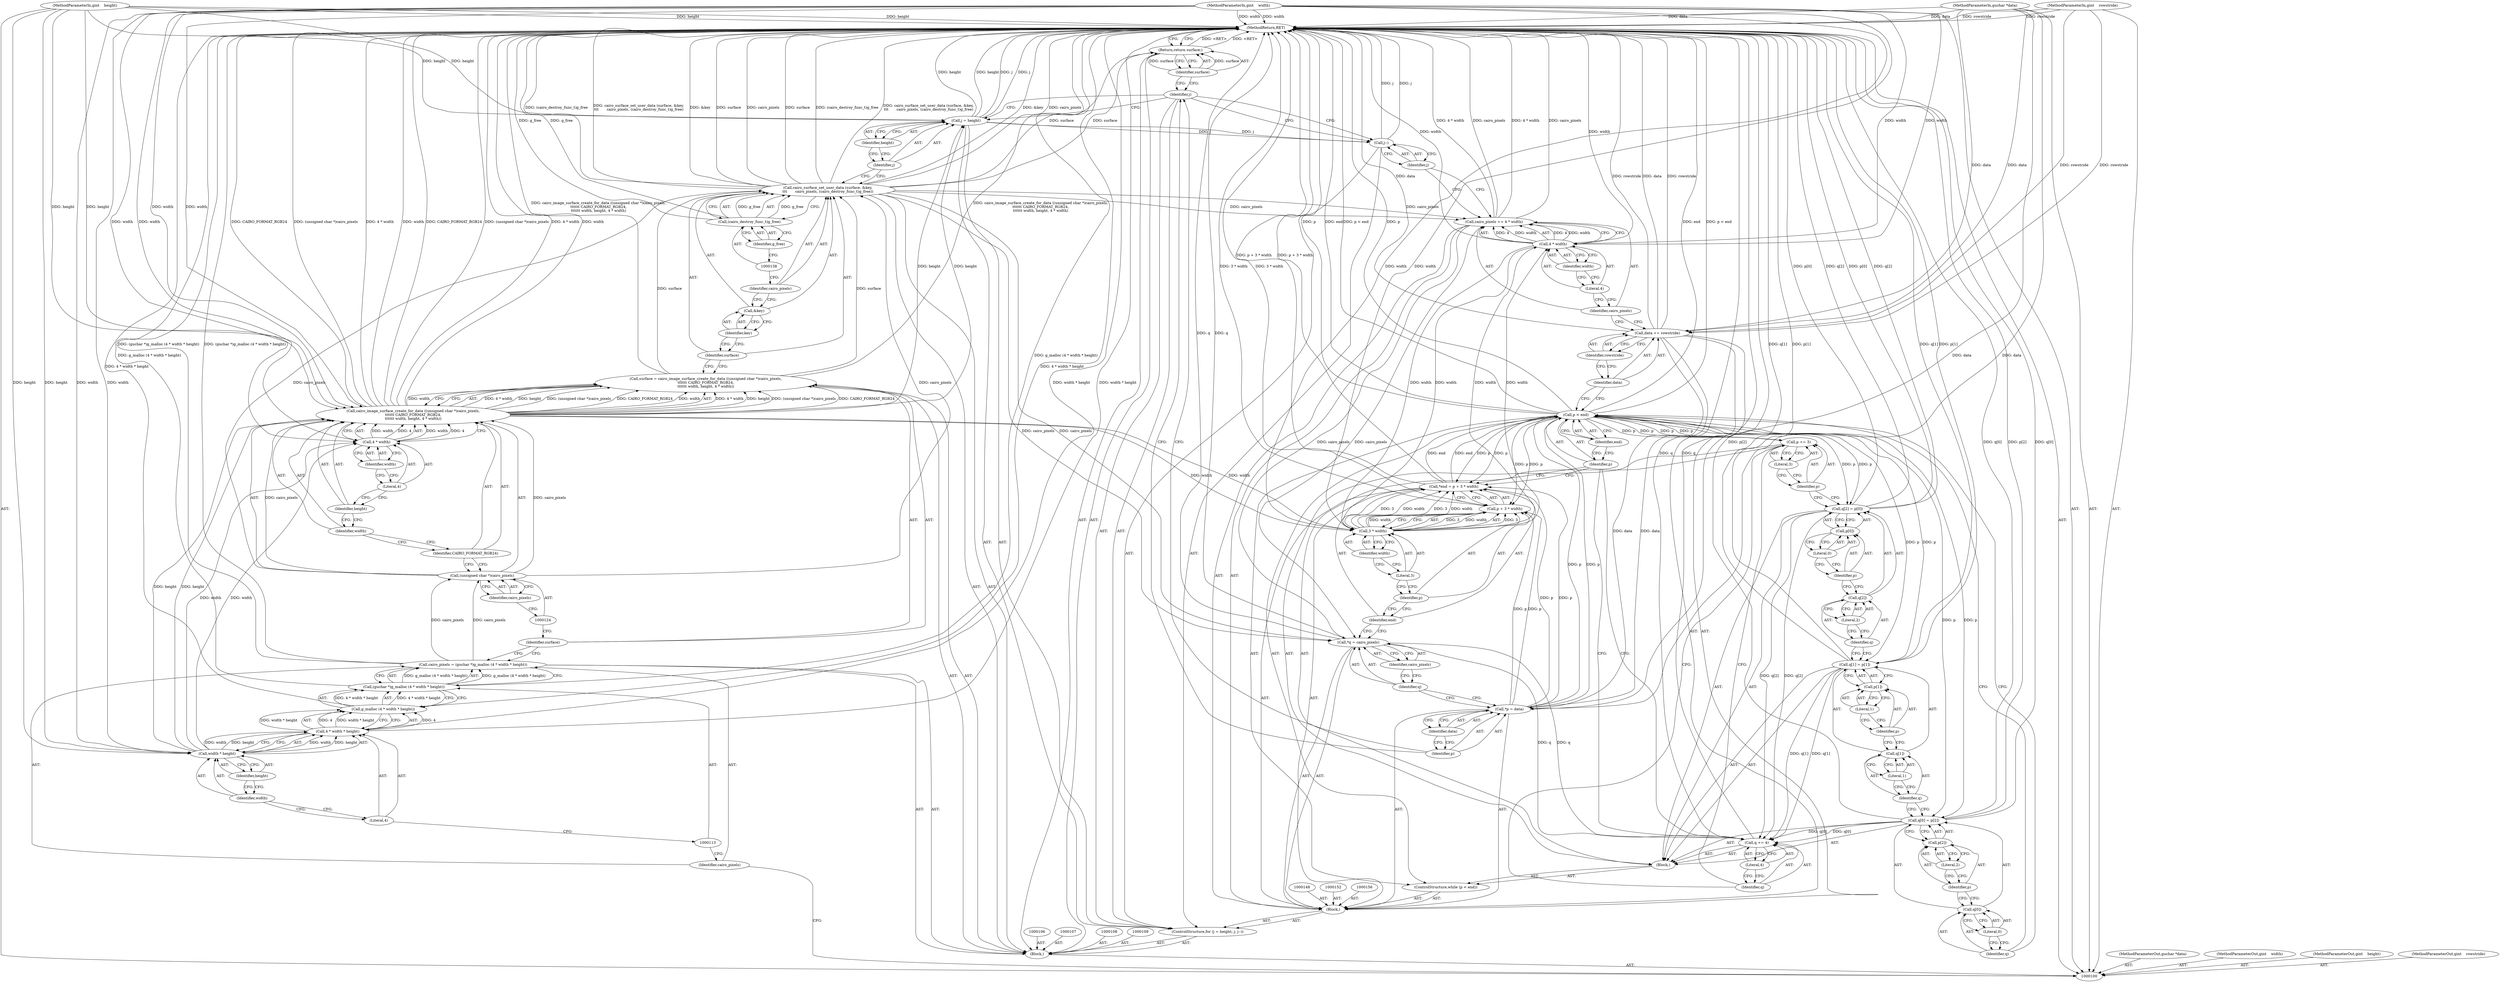 digraph "1_poppler_c839b706092583f6b12ed3cc634bf5af34b7a2bb" {
"1000206" [label="(MethodReturn,RET)"];
"1000101" [label="(MethodParameterIn,guchar *data)"];
"1000277" [label="(MethodParameterOut,guchar *data)"];
"1000112" [label="(Call,(guchar *)g_malloc (4 * width * height))"];
"1000110" [label="(Call,cairo_pixels = (guchar *)g_malloc (4 * width * height))"];
"1000111" [label="(Identifier,cairo_pixels)"];
"1000114" [label="(Call,g_malloc (4 * width * height))"];
"1000115" [label="(Call,4 * width * height)"];
"1000116" [label="(Literal,4)"];
"1000117" [label="(Call,width * height)"];
"1000118" [label="(Identifier,width)"];
"1000119" [label="(Identifier,height)"];
"1000122" [label="(Call,cairo_image_surface_create_for_data ((unsigned char *)cairo_pixels,\n\t\t\t\t\t\t CAIRO_FORMAT_RGB24,\n\t\t\t\t\t\t width, height, 4 * width))"];
"1000120" [label="(Call,surface = cairo_image_surface_create_for_data ((unsigned char *)cairo_pixels,\n\t\t\t\t\t\t CAIRO_FORMAT_RGB24,\n\t\t\t\t\t\t width, height, 4 * width))"];
"1000121" [label="(Identifier,surface)"];
"1000123" [label="(Call,(unsigned char *)cairo_pixels)"];
"1000125" [label="(Identifier,cairo_pixels)"];
"1000126" [label="(Identifier,CAIRO_FORMAT_RGB24)"];
"1000128" [label="(Identifier,height)"];
"1000129" [label="(Call,4 * width)"];
"1000130" [label="(Literal,4)"];
"1000131" [label="(Identifier,width)"];
"1000127" [label="(Identifier,width)"];
"1000132" [label="(Call,cairo_surface_set_user_data (surface, &key,\n\t\t\t       cairo_pixels, (cairo_destroy_func_t)g_free))"];
"1000133" [label="(Identifier,surface)"];
"1000134" [label="(Call,&key)"];
"1000135" [label="(Identifier,key)"];
"1000136" [label="(Identifier,cairo_pixels)"];
"1000137" [label="(Call,(cairo_destroy_func_t)g_free)"];
"1000139" [label="(Identifier,g_free)"];
"1000143" [label="(Identifier,height)"];
"1000144" [label="(Identifier,j)"];
"1000145" [label="(Call,j--)"];
"1000146" [label="(Identifier,j)"];
"1000140" [label="(ControlStructure,for (j = height; j; j--))"];
"1000141" [label="(Call,j = height)"];
"1000142" [label="(Identifier,j)"];
"1000149" [label="(Call,*p = data)"];
"1000150" [label="(Identifier,p)"];
"1000151" [label="(Identifier,data)"];
"1000102" [label="(MethodParameterIn,gint    width)"];
"1000278" [label="(MethodParameterOut,gint    width)"];
"1000153" [label="(Call,*q = cairo_pixels)"];
"1000154" [label="(Identifier,q)"];
"1000155" [label="(Identifier,cairo_pixels)"];
"1000157" [label="(Call,*end = p + 3 * width)"];
"1000158" [label="(Identifier,end)"];
"1000159" [label="(Call,p + 3 * width)"];
"1000160" [label="(Identifier,p)"];
"1000161" [label="(Call,3 * width)"];
"1000162" [label="(Literal,3)"];
"1000163" [label="(Identifier,width)"];
"1000147" [label="(Block,)"];
"1000165" [label="(Call,p < end)"];
"1000166" [label="(Identifier,p)"];
"1000167" [label="(Identifier,end)"];
"1000168" [label="(Block,)"];
"1000164" [label="(ControlStructure,while (p < end))"];
"1000173" [label="(Call,p[2])"];
"1000174" [label="(Identifier,p)"];
"1000175" [label="(Literal,2)"];
"1000169" [label="(Call,q[0] = p[2])"];
"1000170" [label="(Call,q[0])"];
"1000171" [label="(Identifier,q)"];
"1000172" [label="(Literal,0)"];
"1000180" [label="(Call,p[1])"];
"1000181" [label="(Identifier,p)"];
"1000182" [label="(Literal,1)"];
"1000176" [label="(Call,q[1] = p[1])"];
"1000177" [label="(Call,q[1])"];
"1000178" [label="(Identifier,q)"];
"1000179" [label="(Literal,1)"];
"1000187" [label="(Call,p[0])"];
"1000188" [label="(Identifier,p)"];
"1000189" [label="(Literal,0)"];
"1000183" [label="(Call,q[2] = p[0])"];
"1000184" [label="(Call,q[2])"];
"1000185" [label="(Identifier,q)"];
"1000186" [label="(Literal,2)"];
"1000103" [label="(MethodParameterIn,gint    height)"];
"1000279" [label="(MethodParameterOut,gint    height)"];
"1000192" [label="(Literal,3)"];
"1000190" [label="(Call,p += 3)"];
"1000191" [label="(Identifier,p)"];
"1000195" [label="(Literal,4)"];
"1000193" [label="(Call,q += 4)"];
"1000194" [label="(Identifier,q)"];
"1000198" [label="(Identifier,rowstride)"];
"1000196" [label="(Call,data += rowstride)"];
"1000197" [label="(Identifier,data)"];
"1000201" [label="(Call,4 * width)"];
"1000202" [label="(Literal,4)"];
"1000203" [label="(Identifier,width)"];
"1000199" [label="(Call,cairo_pixels += 4 * width)"];
"1000200" [label="(Identifier,cairo_pixels)"];
"1000104" [label="(MethodParameterIn,gint    rowstride)"];
"1000280" [label="(MethodParameterOut,gint    rowstride)"];
"1000205" [label="(Identifier,surface)"];
"1000204" [label="(Return,return surface;)"];
"1000105" [label="(Block,)"];
"1000206" -> "1000100"  [label="AST: "];
"1000206" -> "1000204"  [label="CFG: "];
"1000122" -> "1000206"  [label="DDG: CAIRO_FORMAT_RGB24"];
"1000122" -> "1000206"  [label="DDG: (unsigned char *)cairo_pixels"];
"1000122" -> "1000206"  [label="DDG: 4 * width"];
"1000122" -> "1000206"  [label="DDG: width"];
"1000104" -> "1000206"  [label="DDG: rowstride"];
"1000112" -> "1000206"  [label="DDG: g_malloc (4 * width * height)"];
"1000153" -> "1000206"  [label="DDG: q"];
"1000132" -> "1000206"  [label="DDG: (cairo_destroy_func_t)g_free"];
"1000132" -> "1000206"  [label="DDG: cairo_surface_set_user_data (surface, &key,\n\t\t\t       cairo_pixels, (cairo_destroy_func_t)g_free)"];
"1000132" -> "1000206"  [label="DDG: &key"];
"1000132" -> "1000206"  [label="DDG: surface"];
"1000132" -> "1000206"  [label="DDG: cairo_pixels"];
"1000157" -> "1000206"  [label="DDG: p + 3 * width"];
"1000115" -> "1000206"  [label="DDG: width * height"];
"1000183" -> "1000206"  [label="DDG: p[0]"];
"1000183" -> "1000206"  [label="DDG: q[2]"];
"1000141" -> "1000206"  [label="DDG: j"];
"1000141" -> "1000206"  [label="DDG: height"];
"1000193" -> "1000206"  [label="DDG: q"];
"1000199" -> "1000206"  [label="DDG: 4 * width"];
"1000199" -> "1000206"  [label="DDG: cairo_pixels"];
"1000137" -> "1000206"  [label="DDG: g_free"];
"1000165" -> "1000206"  [label="DDG: p"];
"1000165" -> "1000206"  [label="DDG: end"];
"1000165" -> "1000206"  [label="DDG: p < end"];
"1000103" -> "1000206"  [label="DDG: height"];
"1000201" -> "1000206"  [label="DDG: width"];
"1000114" -> "1000206"  [label="DDG: 4 * width * height"];
"1000176" -> "1000206"  [label="DDG: p[1]"];
"1000176" -> "1000206"  [label="DDG: q[1]"];
"1000102" -> "1000206"  [label="DDG: width"];
"1000110" -> "1000206"  [label="DDG: (guchar *)g_malloc (4 * width * height)"];
"1000196" -> "1000206"  [label="DDG: data"];
"1000196" -> "1000206"  [label="DDG: rowstride"];
"1000101" -> "1000206"  [label="DDG: data"];
"1000169" -> "1000206"  [label="DDG: p[2]"];
"1000169" -> "1000206"  [label="DDG: q[0]"];
"1000120" -> "1000206"  [label="DDG: cairo_image_surface_create_for_data ((unsigned char *)cairo_pixels,\n\t\t\t\t\t\t CAIRO_FORMAT_RGB24,\n\t\t\t\t\t\t width, height, 4 * width)"];
"1000145" -> "1000206"  [label="DDG: j"];
"1000159" -> "1000206"  [label="DDG: 3 * width"];
"1000204" -> "1000206"  [label="DDG: <RET>"];
"1000101" -> "1000100"  [label="AST: "];
"1000101" -> "1000206"  [label="DDG: data"];
"1000101" -> "1000149"  [label="DDG: data"];
"1000101" -> "1000196"  [label="DDG: data"];
"1000277" -> "1000100"  [label="AST: "];
"1000112" -> "1000110"  [label="AST: "];
"1000112" -> "1000114"  [label="CFG: "];
"1000113" -> "1000112"  [label="AST: "];
"1000114" -> "1000112"  [label="AST: "];
"1000110" -> "1000112"  [label="CFG: "];
"1000112" -> "1000206"  [label="DDG: g_malloc (4 * width * height)"];
"1000112" -> "1000110"  [label="DDG: g_malloc (4 * width * height)"];
"1000114" -> "1000112"  [label="DDG: 4 * width * height"];
"1000110" -> "1000105"  [label="AST: "];
"1000110" -> "1000112"  [label="CFG: "];
"1000111" -> "1000110"  [label="AST: "];
"1000112" -> "1000110"  [label="AST: "];
"1000121" -> "1000110"  [label="CFG: "];
"1000110" -> "1000206"  [label="DDG: (guchar *)g_malloc (4 * width * height)"];
"1000112" -> "1000110"  [label="DDG: g_malloc (4 * width * height)"];
"1000110" -> "1000123"  [label="DDG: cairo_pixels"];
"1000111" -> "1000110"  [label="AST: "];
"1000111" -> "1000100"  [label="CFG: "];
"1000113" -> "1000111"  [label="CFG: "];
"1000114" -> "1000112"  [label="AST: "];
"1000114" -> "1000115"  [label="CFG: "];
"1000115" -> "1000114"  [label="AST: "];
"1000112" -> "1000114"  [label="CFG: "];
"1000114" -> "1000206"  [label="DDG: 4 * width * height"];
"1000114" -> "1000112"  [label="DDG: 4 * width * height"];
"1000115" -> "1000114"  [label="DDG: 4"];
"1000115" -> "1000114"  [label="DDG: width * height"];
"1000115" -> "1000114"  [label="AST: "];
"1000115" -> "1000117"  [label="CFG: "];
"1000116" -> "1000115"  [label="AST: "];
"1000117" -> "1000115"  [label="AST: "];
"1000114" -> "1000115"  [label="CFG: "];
"1000115" -> "1000206"  [label="DDG: width * height"];
"1000115" -> "1000114"  [label="DDG: 4"];
"1000115" -> "1000114"  [label="DDG: width * height"];
"1000117" -> "1000115"  [label="DDG: width"];
"1000117" -> "1000115"  [label="DDG: height"];
"1000116" -> "1000115"  [label="AST: "];
"1000116" -> "1000113"  [label="CFG: "];
"1000118" -> "1000116"  [label="CFG: "];
"1000117" -> "1000115"  [label="AST: "];
"1000117" -> "1000119"  [label="CFG: "];
"1000118" -> "1000117"  [label="AST: "];
"1000119" -> "1000117"  [label="AST: "];
"1000115" -> "1000117"  [label="CFG: "];
"1000117" -> "1000115"  [label="DDG: width"];
"1000117" -> "1000115"  [label="DDG: height"];
"1000102" -> "1000117"  [label="DDG: width"];
"1000103" -> "1000117"  [label="DDG: height"];
"1000117" -> "1000122"  [label="DDG: height"];
"1000117" -> "1000129"  [label="DDG: width"];
"1000118" -> "1000117"  [label="AST: "];
"1000118" -> "1000116"  [label="CFG: "];
"1000119" -> "1000118"  [label="CFG: "];
"1000119" -> "1000117"  [label="AST: "];
"1000119" -> "1000118"  [label="CFG: "];
"1000117" -> "1000119"  [label="CFG: "];
"1000122" -> "1000120"  [label="AST: "];
"1000122" -> "1000129"  [label="CFG: "];
"1000123" -> "1000122"  [label="AST: "];
"1000126" -> "1000122"  [label="AST: "];
"1000127" -> "1000122"  [label="AST: "];
"1000128" -> "1000122"  [label="AST: "];
"1000129" -> "1000122"  [label="AST: "];
"1000120" -> "1000122"  [label="CFG: "];
"1000122" -> "1000206"  [label="DDG: CAIRO_FORMAT_RGB24"];
"1000122" -> "1000206"  [label="DDG: (unsigned char *)cairo_pixels"];
"1000122" -> "1000206"  [label="DDG: 4 * width"];
"1000122" -> "1000206"  [label="DDG: width"];
"1000122" -> "1000120"  [label="DDG: 4 * width"];
"1000122" -> "1000120"  [label="DDG: height"];
"1000122" -> "1000120"  [label="DDG: (unsigned char *)cairo_pixels"];
"1000122" -> "1000120"  [label="DDG: CAIRO_FORMAT_RGB24"];
"1000122" -> "1000120"  [label="DDG: width"];
"1000123" -> "1000122"  [label="DDG: cairo_pixels"];
"1000129" -> "1000122"  [label="DDG: width"];
"1000129" -> "1000122"  [label="DDG: 4"];
"1000102" -> "1000122"  [label="DDG: width"];
"1000117" -> "1000122"  [label="DDG: height"];
"1000103" -> "1000122"  [label="DDG: height"];
"1000122" -> "1000141"  [label="DDG: height"];
"1000122" -> "1000161"  [label="DDG: width"];
"1000120" -> "1000105"  [label="AST: "];
"1000120" -> "1000122"  [label="CFG: "];
"1000121" -> "1000120"  [label="AST: "];
"1000122" -> "1000120"  [label="AST: "];
"1000133" -> "1000120"  [label="CFG: "];
"1000120" -> "1000206"  [label="DDG: cairo_image_surface_create_for_data ((unsigned char *)cairo_pixels,\n\t\t\t\t\t\t CAIRO_FORMAT_RGB24,\n\t\t\t\t\t\t width, height, 4 * width)"];
"1000122" -> "1000120"  [label="DDG: 4 * width"];
"1000122" -> "1000120"  [label="DDG: height"];
"1000122" -> "1000120"  [label="DDG: (unsigned char *)cairo_pixels"];
"1000122" -> "1000120"  [label="DDG: CAIRO_FORMAT_RGB24"];
"1000122" -> "1000120"  [label="DDG: width"];
"1000120" -> "1000132"  [label="DDG: surface"];
"1000121" -> "1000120"  [label="AST: "];
"1000121" -> "1000110"  [label="CFG: "];
"1000124" -> "1000121"  [label="CFG: "];
"1000123" -> "1000122"  [label="AST: "];
"1000123" -> "1000125"  [label="CFG: "];
"1000124" -> "1000123"  [label="AST: "];
"1000125" -> "1000123"  [label="AST: "];
"1000126" -> "1000123"  [label="CFG: "];
"1000123" -> "1000122"  [label="DDG: cairo_pixels"];
"1000110" -> "1000123"  [label="DDG: cairo_pixels"];
"1000123" -> "1000132"  [label="DDG: cairo_pixels"];
"1000125" -> "1000123"  [label="AST: "];
"1000125" -> "1000124"  [label="CFG: "];
"1000123" -> "1000125"  [label="CFG: "];
"1000126" -> "1000122"  [label="AST: "];
"1000126" -> "1000123"  [label="CFG: "];
"1000127" -> "1000126"  [label="CFG: "];
"1000128" -> "1000122"  [label="AST: "];
"1000128" -> "1000127"  [label="CFG: "];
"1000130" -> "1000128"  [label="CFG: "];
"1000129" -> "1000122"  [label="AST: "];
"1000129" -> "1000131"  [label="CFG: "];
"1000130" -> "1000129"  [label="AST: "];
"1000131" -> "1000129"  [label="AST: "];
"1000122" -> "1000129"  [label="CFG: "];
"1000129" -> "1000122"  [label="DDG: width"];
"1000129" -> "1000122"  [label="DDG: 4"];
"1000117" -> "1000129"  [label="DDG: width"];
"1000102" -> "1000129"  [label="DDG: width"];
"1000130" -> "1000129"  [label="AST: "];
"1000130" -> "1000128"  [label="CFG: "];
"1000131" -> "1000130"  [label="CFG: "];
"1000131" -> "1000129"  [label="AST: "];
"1000131" -> "1000130"  [label="CFG: "];
"1000129" -> "1000131"  [label="CFG: "];
"1000127" -> "1000122"  [label="AST: "];
"1000127" -> "1000126"  [label="CFG: "];
"1000128" -> "1000127"  [label="CFG: "];
"1000132" -> "1000105"  [label="AST: "];
"1000132" -> "1000137"  [label="CFG: "];
"1000133" -> "1000132"  [label="AST: "];
"1000134" -> "1000132"  [label="AST: "];
"1000136" -> "1000132"  [label="AST: "];
"1000137" -> "1000132"  [label="AST: "];
"1000142" -> "1000132"  [label="CFG: "];
"1000132" -> "1000206"  [label="DDG: (cairo_destroy_func_t)g_free"];
"1000132" -> "1000206"  [label="DDG: cairo_surface_set_user_data (surface, &key,\n\t\t\t       cairo_pixels, (cairo_destroy_func_t)g_free)"];
"1000132" -> "1000206"  [label="DDG: &key"];
"1000132" -> "1000206"  [label="DDG: surface"];
"1000132" -> "1000206"  [label="DDG: cairo_pixels"];
"1000120" -> "1000132"  [label="DDG: surface"];
"1000123" -> "1000132"  [label="DDG: cairo_pixels"];
"1000137" -> "1000132"  [label="DDG: g_free"];
"1000132" -> "1000153"  [label="DDG: cairo_pixels"];
"1000132" -> "1000199"  [label="DDG: cairo_pixels"];
"1000132" -> "1000204"  [label="DDG: surface"];
"1000133" -> "1000132"  [label="AST: "];
"1000133" -> "1000120"  [label="CFG: "];
"1000135" -> "1000133"  [label="CFG: "];
"1000134" -> "1000132"  [label="AST: "];
"1000134" -> "1000135"  [label="CFG: "];
"1000135" -> "1000134"  [label="AST: "];
"1000136" -> "1000134"  [label="CFG: "];
"1000135" -> "1000134"  [label="AST: "];
"1000135" -> "1000133"  [label="CFG: "];
"1000134" -> "1000135"  [label="CFG: "];
"1000136" -> "1000132"  [label="AST: "];
"1000136" -> "1000134"  [label="CFG: "];
"1000138" -> "1000136"  [label="CFG: "];
"1000137" -> "1000132"  [label="AST: "];
"1000137" -> "1000139"  [label="CFG: "];
"1000138" -> "1000137"  [label="AST: "];
"1000139" -> "1000137"  [label="AST: "];
"1000132" -> "1000137"  [label="CFG: "];
"1000137" -> "1000206"  [label="DDG: g_free"];
"1000137" -> "1000132"  [label="DDG: g_free"];
"1000139" -> "1000137"  [label="AST: "];
"1000139" -> "1000138"  [label="CFG: "];
"1000137" -> "1000139"  [label="CFG: "];
"1000143" -> "1000141"  [label="AST: "];
"1000143" -> "1000142"  [label="CFG: "];
"1000141" -> "1000143"  [label="CFG: "];
"1000144" -> "1000140"  [label="AST: "];
"1000144" -> "1000141"  [label="CFG: "];
"1000144" -> "1000145"  [label="CFG: "];
"1000150" -> "1000144"  [label="CFG: "];
"1000205" -> "1000144"  [label="CFG: "];
"1000145" -> "1000140"  [label="AST: "];
"1000145" -> "1000146"  [label="CFG: "];
"1000146" -> "1000145"  [label="AST: "];
"1000144" -> "1000145"  [label="CFG: "];
"1000145" -> "1000206"  [label="DDG: j"];
"1000141" -> "1000145"  [label="DDG: j"];
"1000146" -> "1000145"  [label="AST: "];
"1000146" -> "1000199"  [label="CFG: "];
"1000145" -> "1000146"  [label="CFG: "];
"1000140" -> "1000105"  [label="AST: "];
"1000141" -> "1000140"  [label="AST: "];
"1000144" -> "1000140"  [label="AST: "];
"1000145" -> "1000140"  [label="AST: "];
"1000147" -> "1000140"  [label="AST: "];
"1000141" -> "1000140"  [label="AST: "];
"1000141" -> "1000143"  [label="CFG: "];
"1000142" -> "1000141"  [label="AST: "];
"1000143" -> "1000141"  [label="AST: "];
"1000144" -> "1000141"  [label="CFG: "];
"1000141" -> "1000206"  [label="DDG: j"];
"1000141" -> "1000206"  [label="DDG: height"];
"1000122" -> "1000141"  [label="DDG: height"];
"1000103" -> "1000141"  [label="DDG: height"];
"1000141" -> "1000145"  [label="DDG: j"];
"1000142" -> "1000141"  [label="AST: "];
"1000142" -> "1000132"  [label="CFG: "];
"1000143" -> "1000142"  [label="CFG: "];
"1000149" -> "1000147"  [label="AST: "];
"1000149" -> "1000151"  [label="CFG: "];
"1000150" -> "1000149"  [label="AST: "];
"1000151" -> "1000149"  [label="AST: "];
"1000154" -> "1000149"  [label="CFG: "];
"1000196" -> "1000149"  [label="DDG: data"];
"1000101" -> "1000149"  [label="DDG: data"];
"1000149" -> "1000157"  [label="DDG: p"];
"1000149" -> "1000159"  [label="DDG: p"];
"1000149" -> "1000165"  [label="DDG: p"];
"1000150" -> "1000149"  [label="AST: "];
"1000150" -> "1000144"  [label="CFG: "];
"1000151" -> "1000150"  [label="CFG: "];
"1000151" -> "1000149"  [label="AST: "];
"1000151" -> "1000150"  [label="CFG: "];
"1000149" -> "1000151"  [label="CFG: "];
"1000102" -> "1000100"  [label="AST: "];
"1000102" -> "1000206"  [label="DDG: width"];
"1000102" -> "1000117"  [label="DDG: width"];
"1000102" -> "1000122"  [label="DDG: width"];
"1000102" -> "1000129"  [label="DDG: width"];
"1000102" -> "1000161"  [label="DDG: width"];
"1000102" -> "1000201"  [label="DDG: width"];
"1000278" -> "1000100"  [label="AST: "];
"1000153" -> "1000147"  [label="AST: "];
"1000153" -> "1000155"  [label="CFG: "];
"1000154" -> "1000153"  [label="AST: "];
"1000155" -> "1000153"  [label="AST: "];
"1000158" -> "1000153"  [label="CFG: "];
"1000153" -> "1000206"  [label="DDG: q"];
"1000199" -> "1000153"  [label="DDG: cairo_pixels"];
"1000132" -> "1000153"  [label="DDG: cairo_pixels"];
"1000153" -> "1000193"  [label="DDG: q"];
"1000154" -> "1000153"  [label="AST: "];
"1000154" -> "1000149"  [label="CFG: "];
"1000155" -> "1000154"  [label="CFG: "];
"1000155" -> "1000153"  [label="AST: "];
"1000155" -> "1000154"  [label="CFG: "];
"1000153" -> "1000155"  [label="CFG: "];
"1000157" -> "1000147"  [label="AST: "];
"1000157" -> "1000159"  [label="CFG: "];
"1000158" -> "1000157"  [label="AST: "];
"1000159" -> "1000157"  [label="AST: "];
"1000166" -> "1000157"  [label="CFG: "];
"1000157" -> "1000206"  [label="DDG: p + 3 * width"];
"1000149" -> "1000157"  [label="DDG: p"];
"1000165" -> "1000157"  [label="DDG: p"];
"1000161" -> "1000157"  [label="DDG: 3"];
"1000161" -> "1000157"  [label="DDG: width"];
"1000157" -> "1000165"  [label="DDG: end"];
"1000158" -> "1000157"  [label="AST: "];
"1000158" -> "1000153"  [label="CFG: "];
"1000160" -> "1000158"  [label="CFG: "];
"1000159" -> "1000157"  [label="AST: "];
"1000159" -> "1000161"  [label="CFG: "];
"1000160" -> "1000159"  [label="AST: "];
"1000161" -> "1000159"  [label="AST: "];
"1000157" -> "1000159"  [label="CFG: "];
"1000159" -> "1000206"  [label="DDG: 3 * width"];
"1000149" -> "1000159"  [label="DDG: p"];
"1000165" -> "1000159"  [label="DDG: p"];
"1000161" -> "1000159"  [label="DDG: 3"];
"1000161" -> "1000159"  [label="DDG: width"];
"1000160" -> "1000159"  [label="AST: "];
"1000160" -> "1000158"  [label="CFG: "];
"1000162" -> "1000160"  [label="CFG: "];
"1000161" -> "1000159"  [label="AST: "];
"1000161" -> "1000163"  [label="CFG: "];
"1000162" -> "1000161"  [label="AST: "];
"1000163" -> "1000161"  [label="AST: "];
"1000159" -> "1000161"  [label="CFG: "];
"1000161" -> "1000157"  [label="DDG: 3"];
"1000161" -> "1000157"  [label="DDG: width"];
"1000161" -> "1000159"  [label="DDG: 3"];
"1000161" -> "1000159"  [label="DDG: width"];
"1000201" -> "1000161"  [label="DDG: width"];
"1000122" -> "1000161"  [label="DDG: width"];
"1000102" -> "1000161"  [label="DDG: width"];
"1000161" -> "1000201"  [label="DDG: width"];
"1000162" -> "1000161"  [label="AST: "];
"1000162" -> "1000160"  [label="CFG: "];
"1000163" -> "1000162"  [label="CFG: "];
"1000163" -> "1000161"  [label="AST: "];
"1000163" -> "1000162"  [label="CFG: "];
"1000161" -> "1000163"  [label="CFG: "];
"1000147" -> "1000140"  [label="AST: "];
"1000148" -> "1000147"  [label="AST: "];
"1000149" -> "1000147"  [label="AST: "];
"1000152" -> "1000147"  [label="AST: "];
"1000153" -> "1000147"  [label="AST: "];
"1000156" -> "1000147"  [label="AST: "];
"1000157" -> "1000147"  [label="AST: "];
"1000164" -> "1000147"  [label="AST: "];
"1000196" -> "1000147"  [label="AST: "];
"1000199" -> "1000147"  [label="AST: "];
"1000165" -> "1000164"  [label="AST: "];
"1000165" -> "1000167"  [label="CFG: "];
"1000166" -> "1000165"  [label="AST: "];
"1000167" -> "1000165"  [label="AST: "];
"1000171" -> "1000165"  [label="CFG: "];
"1000197" -> "1000165"  [label="CFG: "];
"1000165" -> "1000206"  [label="DDG: p"];
"1000165" -> "1000206"  [label="DDG: end"];
"1000165" -> "1000206"  [label="DDG: p < end"];
"1000165" -> "1000157"  [label="DDG: p"];
"1000165" -> "1000159"  [label="DDG: p"];
"1000190" -> "1000165"  [label="DDG: p"];
"1000149" -> "1000165"  [label="DDG: p"];
"1000157" -> "1000165"  [label="DDG: end"];
"1000165" -> "1000169"  [label="DDG: p"];
"1000165" -> "1000176"  [label="DDG: p"];
"1000165" -> "1000183"  [label="DDG: p"];
"1000165" -> "1000190"  [label="DDG: p"];
"1000166" -> "1000165"  [label="AST: "];
"1000166" -> "1000193"  [label="CFG: "];
"1000166" -> "1000157"  [label="CFG: "];
"1000167" -> "1000166"  [label="CFG: "];
"1000167" -> "1000165"  [label="AST: "];
"1000167" -> "1000166"  [label="CFG: "];
"1000165" -> "1000167"  [label="CFG: "];
"1000168" -> "1000164"  [label="AST: "];
"1000169" -> "1000168"  [label="AST: "];
"1000176" -> "1000168"  [label="AST: "];
"1000183" -> "1000168"  [label="AST: "];
"1000190" -> "1000168"  [label="AST: "];
"1000193" -> "1000168"  [label="AST: "];
"1000164" -> "1000147"  [label="AST: "];
"1000165" -> "1000164"  [label="AST: "];
"1000168" -> "1000164"  [label="AST: "];
"1000173" -> "1000169"  [label="AST: "];
"1000173" -> "1000175"  [label="CFG: "];
"1000174" -> "1000173"  [label="AST: "];
"1000175" -> "1000173"  [label="AST: "];
"1000169" -> "1000173"  [label="CFG: "];
"1000174" -> "1000173"  [label="AST: "];
"1000174" -> "1000170"  [label="CFG: "];
"1000175" -> "1000174"  [label="CFG: "];
"1000175" -> "1000173"  [label="AST: "];
"1000175" -> "1000174"  [label="CFG: "];
"1000173" -> "1000175"  [label="CFG: "];
"1000169" -> "1000168"  [label="AST: "];
"1000169" -> "1000173"  [label="CFG: "];
"1000170" -> "1000169"  [label="AST: "];
"1000173" -> "1000169"  [label="AST: "];
"1000178" -> "1000169"  [label="CFG: "];
"1000169" -> "1000206"  [label="DDG: p[2]"];
"1000169" -> "1000206"  [label="DDG: q[0]"];
"1000165" -> "1000169"  [label="DDG: p"];
"1000169" -> "1000193"  [label="DDG: q[0]"];
"1000170" -> "1000169"  [label="AST: "];
"1000170" -> "1000172"  [label="CFG: "];
"1000171" -> "1000170"  [label="AST: "];
"1000172" -> "1000170"  [label="AST: "];
"1000174" -> "1000170"  [label="CFG: "];
"1000171" -> "1000170"  [label="AST: "];
"1000171" -> "1000165"  [label="CFG: "];
"1000172" -> "1000171"  [label="CFG: "];
"1000172" -> "1000170"  [label="AST: "];
"1000172" -> "1000171"  [label="CFG: "];
"1000170" -> "1000172"  [label="CFG: "];
"1000180" -> "1000176"  [label="AST: "];
"1000180" -> "1000182"  [label="CFG: "];
"1000181" -> "1000180"  [label="AST: "];
"1000182" -> "1000180"  [label="AST: "];
"1000176" -> "1000180"  [label="CFG: "];
"1000181" -> "1000180"  [label="AST: "];
"1000181" -> "1000177"  [label="CFG: "];
"1000182" -> "1000181"  [label="CFG: "];
"1000182" -> "1000180"  [label="AST: "];
"1000182" -> "1000181"  [label="CFG: "];
"1000180" -> "1000182"  [label="CFG: "];
"1000176" -> "1000168"  [label="AST: "];
"1000176" -> "1000180"  [label="CFG: "];
"1000177" -> "1000176"  [label="AST: "];
"1000180" -> "1000176"  [label="AST: "];
"1000185" -> "1000176"  [label="CFG: "];
"1000176" -> "1000206"  [label="DDG: p[1]"];
"1000176" -> "1000206"  [label="DDG: q[1]"];
"1000165" -> "1000176"  [label="DDG: p"];
"1000176" -> "1000193"  [label="DDG: q[1]"];
"1000177" -> "1000176"  [label="AST: "];
"1000177" -> "1000179"  [label="CFG: "];
"1000178" -> "1000177"  [label="AST: "];
"1000179" -> "1000177"  [label="AST: "];
"1000181" -> "1000177"  [label="CFG: "];
"1000178" -> "1000177"  [label="AST: "];
"1000178" -> "1000169"  [label="CFG: "];
"1000179" -> "1000178"  [label="CFG: "];
"1000179" -> "1000177"  [label="AST: "];
"1000179" -> "1000178"  [label="CFG: "];
"1000177" -> "1000179"  [label="CFG: "];
"1000187" -> "1000183"  [label="AST: "];
"1000187" -> "1000189"  [label="CFG: "];
"1000188" -> "1000187"  [label="AST: "];
"1000189" -> "1000187"  [label="AST: "];
"1000183" -> "1000187"  [label="CFG: "];
"1000188" -> "1000187"  [label="AST: "];
"1000188" -> "1000184"  [label="CFG: "];
"1000189" -> "1000188"  [label="CFG: "];
"1000189" -> "1000187"  [label="AST: "];
"1000189" -> "1000188"  [label="CFG: "];
"1000187" -> "1000189"  [label="CFG: "];
"1000183" -> "1000168"  [label="AST: "];
"1000183" -> "1000187"  [label="CFG: "];
"1000184" -> "1000183"  [label="AST: "];
"1000187" -> "1000183"  [label="AST: "];
"1000191" -> "1000183"  [label="CFG: "];
"1000183" -> "1000206"  [label="DDG: p[0]"];
"1000183" -> "1000206"  [label="DDG: q[2]"];
"1000165" -> "1000183"  [label="DDG: p"];
"1000183" -> "1000193"  [label="DDG: q[2]"];
"1000184" -> "1000183"  [label="AST: "];
"1000184" -> "1000186"  [label="CFG: "];
"1000185" -> "1000184"  [label="AST: "];
"1000186" -> "1000184"  [label="AST: "];
"1000188" -> "1000184"  [label="CFG: "];
"1000185" -> "1000184"  [label="AST: "];
"1000185" -> "1000176"  [label="CFG: "];
"1000186" -> "1000185"  [label="CFG: "];
"1000186" -> "1000184"  [label="AST: "];
"1000186" -> "1000185"  [label="CFG: "];
"1000184" -> "1000186"  [label="CFG: "];
"1000103" -> "1000100"  [label="AST: "];
"1000103" -> "1000206"  [label="DDG: height"];
"1000103" -> "1000117"  [label="DDG: height"];
"1000103" -> "1000122"  [label="DDG: height"];
"1000103" -> "1000141"  [label="DDG: height"];
"1000279" -> "1000100"  [label="AST: "];
"1000192" -> "1000190"  [label="AST: "];
"1000192" -> "1000191"  [label="CFG: "];
"1000190" -> "1000192"  [label="CFG: "];
"1000190" -> "1000168"  [label="AST: "];
"1000190" -> "1000192"  [label="CFG: "];
"1000191" -> "1000190"  [label="AST: "];
"1000192" -> "1000190"  [label="AST: "];
"1000194" -> "1000190"  [label="CFG: "];
"1000190" -> "1000165"  [label="DDG: p"];
"1000165" -> "1000190"  [label="DDG: p"];
"1000191" -> "1000190"  [label="AST: "];
"1000191" -> "1000183"  [label="CFG: "];
"1000192" -> "1000191"  [label="CFG: "];
"1000195" -> "1000193"  [label="AST: "];
"1000195" -> "1000194"  [label="CFG: "];
"1000193" -> "1000195"  [label="CFG: "];
"1000193" -> "1000168"  [label="AST: "];
"1000193" -> "1000195"  [label="CFG: "];
"1000194" -> "1000193"  [label="AST: "];
"1000195" -> "1000193"  [label="AST: "];
"1000166" -> "1000193"  [label="CFG: "];
"1000193" -> "1000206"  [label="DDG: q"];
"1000183" -> "1000193"  [label="DDG: q[2]"];
"1000153" -> "1000193"  [label="DDG: q"];
"1000176" -> "1000193"  [label="DDG: q[1]"];
"1000169" -> "1000193"  [label="DDG: q[0]"];
"1000194" -> "1000193"  [label="AST: "];
"1000194" -> "1000190"  [label="CFG: "];
"1000195" -> "1000194"  [label="CFG: "];
"1000198" -> "1000196"  [label="AST: "];
"1000198" -> "1000197"  [label="CFG: "];
"1000196" -> "1000198"  [label="CFG: "];
"1000196" -> "1000147"  [label="AST: "];
"1000196" -> "1000198"  [label="CFG: "];
"1000197" -> "1000196"  [label="AST: "];
"1000198" -> "1000196"  [label="AST: "];
"1000200" -> "1000196"  [label="CFG: "];
"1000196" -> "1000206"  [label="DDG: data"];
"1000196" -> "1000206"  [label="DDG: rowstride"];
"1000196" -> "1000149"  [label="DDG: data"];
"1000104" -> "1000196"  [label="DDG: rowstride"];
"1000101" -> "1000196"  [label="DDG: data"];
"1000197" -> "1000196"  [label="AST: "];
"1000197" -> "1000165"  [label="CFG: "];
"1000198" -> "1000197"  [label="CFG: "];
"1000201" -> "1000199"  [label="AST: "];
"1000201" -> "1000203"  [label="CFG: "];
"1000202" -> "1000201"  [label="AST: "];
"1000203" -> "1000201"  [label="AST: "];
"1000199" -> "1000201"  [label="CFG: "];
"1000201" -> "1000206"  [label="DDG: width"];
"1000201" -> "1000161"  [label="DDG: width"];
"1000201" -> "1000199"  [label="DDG: 4"];
"1000201" -> "1000199"  [label="DDG: width"];
"1000161" -> "1000201"  [label="DDG: width"];
"1000102" -> "1000201"  [label="DDG: width"];
"1000202" -> "1000201"  [label="AST: "];
"1000202" -> "1000200"  [label="CFG: "];
"1000203" -> "1000202"  [label="CFG: "];
"1000203" -> "1000201"  [label="AST: "];
"1000203" -> "1000202"  [label="CFG: "];
"1000201" -> "1000203"  [label="CFG: "];
"1000199" -> "1000147"  [label="AST: "];
"1000199" -> "1000201"  [label="CFG: "];
"1000200" -> "1000199"  [label="AST: "];
"1000201" -> "1000199"  [label="AST: "];
"1000146" -> "1000199"  [label="CFG: "];
"1000199" -> "1000206"  [label="DDG: 4 * width"];
"1000199" -> "1000206"  [label="DDG: cairo_pixels"];
"1000199" -> "1000153"  [label="DDG: cairo_pixels"];
"1000201" -> "1000199"  [label="DDG: 4"];
"1000201" -> "1000199"  [label="DDG: width"];
"1000132" -> "1000199"  [label="DDG: cairo_pixels"];
"1000200" -> "1000199"  [label="AST: "];
"1000200" -> "1000196"  [label="CFG: "];
"1000202" -> "1000200"  [label="CFG: "];
"1000104" -> "1000100"  [label="AST: "];
"1000104" -> "1000206"  [label="DDG: rowstride"];
"1000104" -> "1000196"  [label="DDG: rowstride"];
"1000280" -> "1000100"  [label="AST: "];
"1000205" -> "1000204"  [label="AST: "];
"1000205" -> "1000144"  [label="CFG: "];
"1000204" -> "1000205"  [label="CFG: "];
"1000205" -> "1000204"  [label="DDG: surface"];
"1000204" -> "1000105"  [label="AST: "];
"1000204" -> "1000205"  [label="CFG: "];
"1000205" -> "1000204"  [label="AST: "];
"1000206" -> "1000204"  [label="CFG: "];
"1000204" -> "1000206"  [label="DDG: <RET>"];
"1000205" -> "1000204"  [label="DDG: surface"];
"1000132" -> "1000204"  [label="DDG: surface"];
"1000105" -> "1000100"  [label="AST: "];
"1000106" -> "1000105"  [label="AST: "];
"1000107" -> "1000105"  [label="AST: "];
"1000108" -> "1000105"  [label="AST: "];
"1000109" -> "1000105"  [label="AST: "];
"1000110" -> "1000105"  [label="AST: "];
"1000120" -> "1000105"  [label="AST: "];
"1000132" -> "1000105"  [label="AST: "];
"1000140" -> "1000105"  [label="AST: "];
"1000204" -> "1000105"  [label="AST: "];
}
